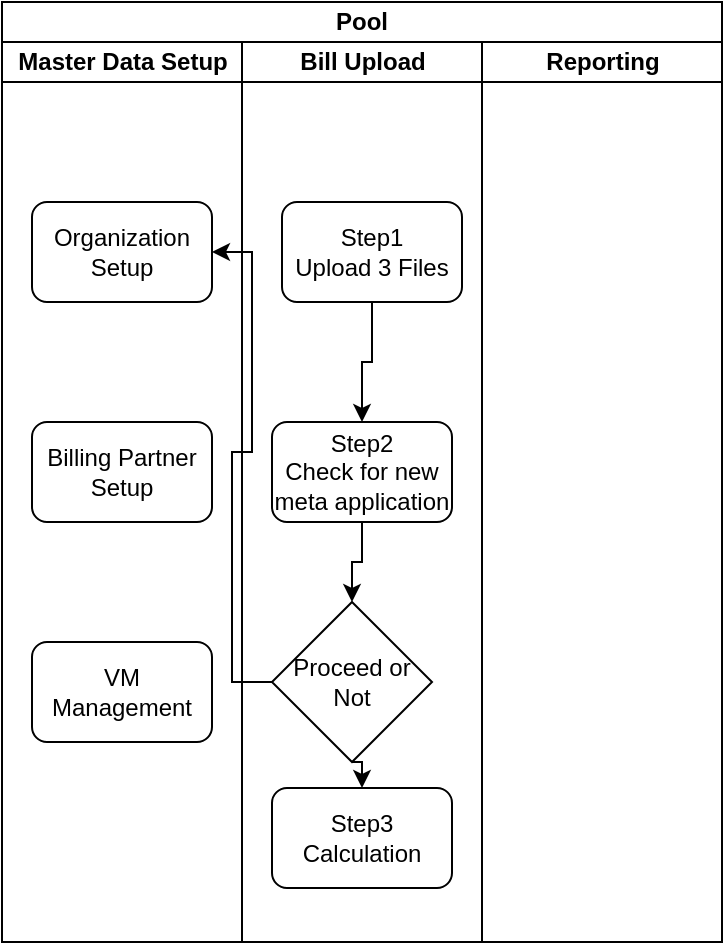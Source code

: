 <mxfile version="24.9.1">
  <diagram name="Page-1" id="Iwcb6CgbbryZW0hVcmBh">
    <mxGraphModel dx="1050" dy="653" grid="1" gridSize="10" guides="1" tooltips="1" connect="1" arrows="1" fold="1" page="1" pageScale="1" pageWidth="850" pageHeight="1100" math="0" shadow="0">
      <root>
        <mxCell id="0" />
        <mxCell id="1" parent="0" />
        <mxCell id="6ETel4mcx1zIXjCM35hC-1" value="Pool" style="swimlane;html=1;childLayout=stackLayout;resizeParent=1;resizeParentMax=0;startSize=20;whiteSpace=wrap;" vertex="1" parent="1">
          <mxGeometry x="240" y="110" width="360" height="470" as="geometry" />
        </mxCell>
        <mxCell id="6ETel4mcx1zIXjCM35hC-2" value="Master Data Setup" style="swimlane;html=1;startSize=20;" vertex="1" parent="6ETel4mcx1zIXjCM35hC-1">
          <mxGeometry y="20" width="120" height="450" as="geometry" />
        </mxCell>
        <mxCell id="6ETel4mcx1zIXjCM35hC-24" value="Organization Setup" style="rounded=1;whiteSpace=wrap;html=1;" vertex="1" parent="6ETel4mcx1zIXjCM35hC-2">
          <mxGeometry x="15" y="80" width="90" height="50" as="geometry" />
        </mxCell>
        <mxCell id="6ETel4mcx1zIXjCM35hC-25" value="Billing Partner Setup" style="rounded=1;whiteSpace=wrap;html=1;" vertex="1" parent="6ETel4mcx1zIXjCM35hC-2">
          <mxGeometry x="15" y="190" width="90" height="50" as="geometry" />
        </mxCell>
        <mxCell id="6ETel4mcx1zIXjCM35hC-29" value="VM Management" style="rounded=1;whiteSpace=wrap;html=1;" vertex="1" parent="6ETel4mcx1zIXjCM35hC-2">
          <mxGeometry x="15" y="300" width="90" height="50" as="geometry" />
        </mxCell>
        <mxCell id="6ETel4mcx1zIXjCM35hC-3" value="Bill Upload" style="swimlane;html=1;startSize=20;" vertex="1" parent="6ETel4mcx1zIXjCM35hC-1">
          <mxGeometry x="120" y="20" width="120" height="450" as="geometry" />
        </mxCell>
        <mxCell id="6ETel4mcx1zIXjCM35hC-36" style="edgeStyle=orthogonalEdgeStyle;rounded=0;orthogonalLoop=1;jettySize=auto;html=1;exitX=0.5;exitY=1;exitDx=0;exitDy=0;entryX=0.5;entryY=0;entryDx=0;entryDy=0;" edge="1" parent="6ETel4mcx1zIXjCM35hC-3" source="6ETel4mcx1zIXjCM35hC-31" target="6ETel4mcx1zIXjCM35hC-32">
          <mxGeometry relative="1" as="geometry" />
        </mxCell>
        <mxCell id="6ETel4mcx1zIXjCM35hC-31" value="Step1&lt;br&gt;Upload 3 Files" style="rounded=1;whiteSpace=wrap;html=1;" vertex="1" parent="6ETel4mcx1zIXjCM35hC-3">
          <mxGeometry x="20" y="80" width="90" height="50" as="geometry" />
        </mxCell>
        <mxCell id="6ETel4mcx1zIXjCM35hC-37" style="edgeStyle=orthogonalEdgeStyle;rounded=0;orthogonalLoop=1;jettySize=auto;html=1;exitX=0.5;exitY=1;exitDx=0;exitDy=0;entryX=0.5;entryY=0;entryDx=0;entryDy=0;" edge="1" parent="6ETel4mcx1zIXjCM35hC-3" source="6ETel4mcx1zIXjCM35hC-32" target="6ETel4mcx1zIXjCM35hC-34">
          <mxGeometry relative="1" as="geometry" />
        </mxCell>
        <mxCell id="6ETel4mcx1zIXjCM35hC-32" value="Step2&lt;br&gt;Check for new meta application" style="rounded=1;whiteSpace=wrap;html=1;" vertex="1" parent="6ETel4mcx1zIXjCM35hC-3">
          <mxGeometry x="15" y="190" width="90" height="50" as="geometry" />
        </mxCell>
        <mxCell id="6ETel4mcx1zIXjCM35hC-33" value="Step3&lt;br&gt;Calculation" style="rounded=1;whiteSpace=wrap;html=1;" vertex="1" parent="6ETel4mcx1zIXjCM35hC-3">
          <mxGeometry x="15" y="373" width="90" height="50" as="geometry" />
        </mxCell>
        <mxCell id="6ETel4mcx1zIXjCM35hC-38" style="edgeStyle=orthogonalEdgeStyle;rounded=0;orthogonalLoop=1;jettySize=auto;html=1;exitX=0.5;exitY=1;exitDx=0;exitDy=0;entryX=0.5;entryY=0;entryDx=0;entryDy=0;" edge="1" parent="6ETel4mcx1zIXjCM35hC-3" source="6ETel4mcx1zIXjCM35hC-34" target="6ETel4mcx1zIXjCM35hC-33">
          <mxGeometry relative="1" as="geometry" />
        </mxCell>
        <mxCell id="6ETel4mcx1zIXjCM35hC-34" value="Proceed or Not" style="rhombus;whiteSpace=wrap;html=1;" vertex="1" parent="6ETel4mcx1zIXjCM35hC-3">
          <mxGeometry x="15" y="280" width="80" height="80" as="geometry" />
        </mxCell>
        <mxCell id="6ETel4mcx1zIXjCM35hC-4" value="Reporting" style="swimlane;html=1;startSize=20;" vertex="1" parent="6ETel4mcx1zIXjCM35hC-1">
          <mxGeometry x="240" y="20" width="120" height="450" as="geometry">
            <mxRectangle x="240" y="20" width="40" height="460" as="alternateBounds" />
          </mxGeometry>
        </mxCell>
        <mxCell id="6ETel4mcx1zIXjCM35hC-35" style="edgeStyle=orthogonalEdgeStyle;rounded=0;orthogonalLoop=1;jettySize=auto;html=1;exitX=0;exitY=0.5;exitDx=0;exitDy=0;entryX=1;entryY=0.5;entryDx=0;entryDy=0;" edge="1" parent="6ETel4mcx1zIXjCM35hC-1" source="6ETel4mcx1zIXjCM35hC-34" target="6ETel4mcx1zIXjCM35hC-24">
          <mxGeometry relative="1" as="geometry" />
        </mxCell>
      </root>
    </mxGraphModel>
  </diagram>
</mxfile>
